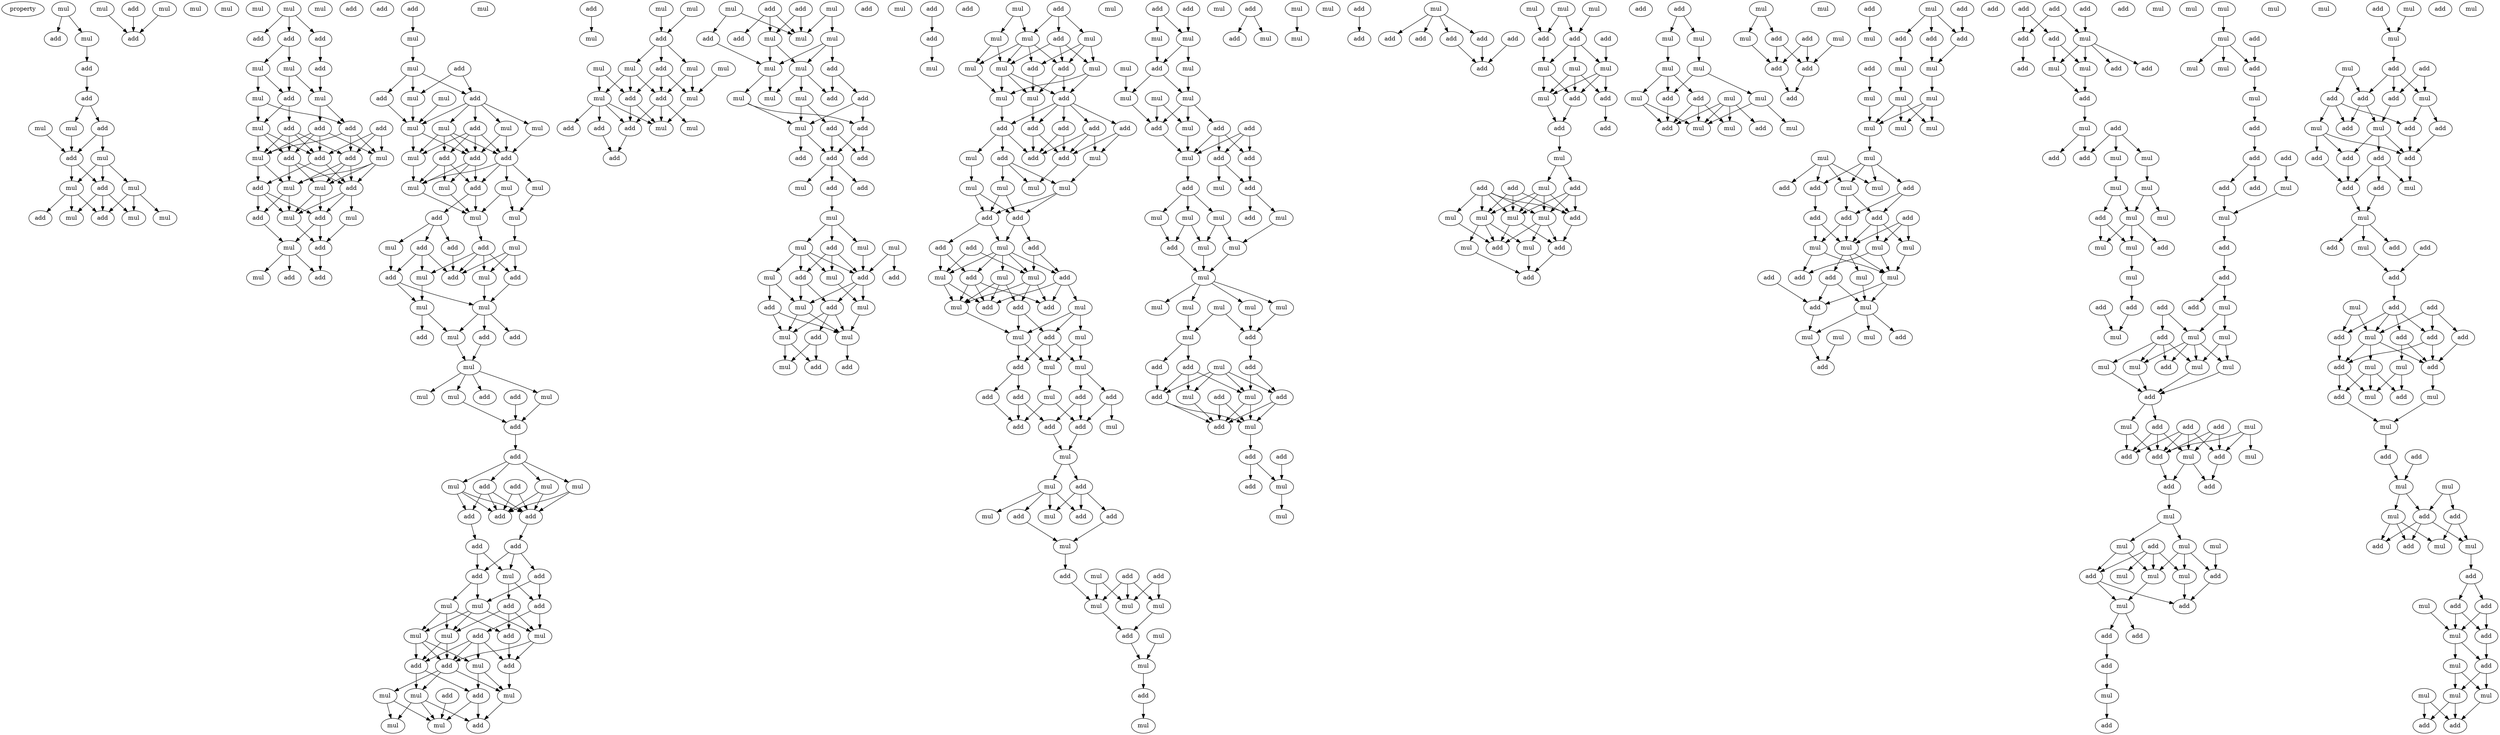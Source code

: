 digraph {
    node [fontcolor=black]
    property [mul=2,lf=1.8]
    0 [ label = mul ];
    1 [ label = mul ];
    2 [ label = add ];
    3 [ label = mul ];
    4 [ label = mul ];
    5 [ label = add ];
    6 [ label = add ];
    7 [ label = mul ];
    8 [ label = add ];
    9 [ label = add ];
    10 [ label = add ];
    11 [ label = mul ];
    12 [ label = mul ];
    13 [ label = mul ];
    14 [ label = mul ];
    15 [ label = add ];
    16 [ label = mul ];
    17 [ label = mul ];
    18 [ label = mul ];
    19 [ label = add ];
    20 [ label = mul ];
    21 [ label = mul ];
    22 [ label = add ];
    23 [ label = add ];
    24 [ label = mul ];
    25 [ label = mul ];
    26 [ label = mul ];
    27 [ label = add ];
    28 [ label = add ];
    29 [ label = add ];
    30 [ label = add ];
    31 [ label = mul ];
    32 [ label = add ];
    33 [ label = mul ];
    34 [ label = add ];
    35 [ label = mul ];
    36 [ label = mul ];
    37 [ label = add ];
    38 [ label = add ];
    39 [ label = add ];
    40 [ label = mul ];
    41 [ label = add ];
    42 [ label = mul ];
    43 [ label = add ];
    44 [ label = add ];
    45 [ label = mul ];
    46 [ label = add ];
    47 [ label = add ];
    48 [ label = mul ];
    49 [ label = add ];
    50 [ label = mul ];
    51 [ label = add ];
    52 [ label = add ];
    53 [ label = mul ];
    54 [ label = mul ];
    55 [ label = add ];
    56 [ label = mul ];
    57 [ label = add ];
    58 [ label = add ];
    59 [ label = add ];
    60 [ label = mul ];
    61 [ label = add ];
    62 [ label = mul ];
    63 [ label = add ];
    64 [ label = mul ];
    65 [ label = add ];
    66 [ label = add ];
    67 [ label = mul ];
    68 [ label = mul ];
    69 [ label = mul ];
    70 [ label = mul ];
    71 [ label = mul ];
    72 [ label = mul ];
    73 [ label = add ];
    74 [ label = add ];
    75 [ label = add ];
    76 [ label = mul ];
    77 [ label = add ];
    78 [ label = mul ];
    79 [ label = add ];
    80 [ label = mul ];
    81 [ label = mul ];
    82 [ label = mul ];
    83 [ label = add ];
    84 [ label = mul ];
    85 [ label = mul ];
    86 [ label = add ];
    87 [ label = add ];
    88 [ label = mul ];
    89 [ label = add ];
    90 [ label = mul ];
    91 [ label = mul ];
    92 [ label = add ];
    93 [ label = mul ];
    94 [ label = add ];
    95 [ label = add ];
    96 [ label = mul ];
    97 [ label = mul ];
    98 [ label = mul ];
    99 [ label = mul ];
    100 [ label = add ];
    101 [ label = add ];
    102 [ label = add ];
    103 [ label = mul ];
    104 [ label = add ];
    105 [ label = mul ];
    106 [ label = add ];
    107 [ label = mul ];
    108 [ label = mul ];
    109 [ label = add ];
    110 [ label = add ];
    111 [ label = mul ];
    112 [ label = add ];
    113 [ label = mul ];
    114 [ label = mul ];
    115 [ label = add ];
    116 [ label = add ];
    117 [ label = add ];
    118 [ label = add ];
    119 [ label = add ];
    120 [ label = add ];
    121 [ label = add ];
    122 [ label = mul ];
    123 [ label = add ];
    124 [ label = add ];
    125 [ label = mul ];
    126 [ label = mul ];
    127 [ label = add ];
    128 [ label = mul ];
    129 [ label = add ];
    130 [ label = mul ];
    131 [ label = mul ];
    132 [ label = add ];
    133 [ label = mul ];
    134 [ label = add ];
    135 [ label = add ];
    136 [ label = add ];
    137 [ label = add ];
    138 [ label = mul ];
    139 [ label = mul ];
    140 [ label = mul ];
    141 [ label = add ];
    142 [ label = add ];
    143 [ label = mul ];
    144 [ label = mul ];
    145 [ label = add ];
    146 [ label = mul ];
    147 [ label = mul ];
    148 [ label = mul ];
    149 [ label = add ];
    150 [ label = mul ];
    151 [ label = mul ];
    152 [ label = mul ];
    153 [ label = add ];
    154 [ label = mul ];
    155 [ label = add ];
    156 [ label = add ];
    157 [ label = mul ];
    158 [ label = mul ];
    159 [ label = add ];
    160 [ label = mul ];
    161 [ label = add ];
    162 [ label = mul ];
    163 [ label = add ];
    164 [ label = add ];
    165 [ label = add ];
    166 [ label = mul ];
    167 [ label = add ];
    168 [ label = mul ];
    169 [ label = add ];
    170 [ label = mul ];
    171 [ label = mul ];
    172 [ label = add ];
    173 [ label = mul ];
    174 [ label = add ];
    175 [ label = mul ];
    176 [ label = mul ];
    177 [ label = add ];
    178 [ label = mul ];
    179 [ label = mul ];
    180 [ label = mul ];
    181 [ label = add ];
    182 [ label = mul ];
    183 [ label = add ];
    184 [ label = add ];
    185 [ label = add ];
    186 [ label = add ];
    187 [ label = add ];
    188 [ label = add ];
    189 [ label = mul ];
    190 [ label = mul ];
    191 [ label = add ];
    192 [ label = add ];
    193 [ label = mul ];
    194 [ label = mul ];
    195 [ label = add ];
    196 [ label = mul ];
    197 [ label = mul ];
    198 [ label = add ];
    199 [ label = add ];
    200 [ label = mul ];
    201 [ label = add ];
    202 [ label = mul ];
    203 [ label = add ];
    204 [ label = add ];
    205 [ label = mul ];
    206 [ label = mul ];
    207 [ label = mul ];
    208 [ label = mul ];
    209 [ label = add ];
    210 [ label = add ];
    211 [ label = add ];
    212 [ label = mul ];
    213 [ label = add ];
    214 [ label = add ];
    215 [ label = add ];
    216 [ label = add ];
    217 [ label = mul ];
    218 [ label = mul ];
    219 [ label = mul ];
    220 [ label = mul ];
    221 [ label = add ];
    222 [ label = mul ];
    223 [ label = add ];
    224 [ label = mul ];
    225 [ label = add ];
    226 [ label = mul ];
    227 [ label = mul ];
    228 [ label = add ];
    229 [ label = mul ];
    230 [ label = mul ];
    231 [ label = add ];
    232 [ label = add ];
    233 [ label = add ];
    234 [ label = add ];
    235 [ label = add ];
    236 [ label = add ];
    237 [ label = mul ];
    238 [ label = add ];
    239 [ label = add ];
    240 [ label = mul ];
    241 [ label = mul ];
    242 [ label = mul ];
    243 [ label = mul ];
    244 [ label = mul ];
    245 [ label = add ];
    246 [ label = add ];
    247 [ label = mul ];
    248 [ label = add ];
    249 [ label = add ];
    250 [ label = add ];
    251 [ label = mul ];
    252 [ label = add ];
    253 [ label = add ];
    254 [ label = mul ];
    255 [ label = mul ];
    256 [ label = mul ];
    257 [ label = add ];
    258 [ label = add ];
    259 [ label = add ];
    260 [ label = mul ];
    261 [ label = mul ];
    262 [ label = add ];
    263 [ label = mul ];
    264 [ label = mul ];
    265 [ label = add ];
    266 [ label = mul ];
    267 [ label = add ];
    268 [ label = mul ];
    269 [ label = add ];
    270 [ label = add ];
    271 [ label = add ];
    272 [ label = mul ];
    273 [ label = add ];
    274 [ label = add ];
    275 [ label = add ];
    276 [ label = mul ];
    277 [ label = mul ];
    278 [ label = add ];
    279 [ label = add ];
    280 [ label = mul ];
    281 [ label = add ];
    282 [ label = mul ];
    283 [ label = add ];
    284 [ label = mul ];
    285 [ label = add ];
    286 [ label = add ];
    287 [ label = mul ];
    288 [ label = add ];
    289 [ label = mul ];
    290 [ label = mul ];
    291 [ label = mul ];
    292 [ label = mul ];
    293 [ label = mul ];
    294 [ label = add ];
    295 [ label = mul ];
    296 [ label = add ];
    297 [ label = add ];
    298 [ label = add ];
    299 [ label = mul ];
    300 [ label = mul ];
    301 [ label = mul ];
    302 [ label = add ];
    303 [ label = mul ];
    304 [ label = mul ];
    305 [ label = mul ];
    306 [ label = mul ];
    307 [ label = mul ];
    308 [ label = add ];
    309 [ label = add ];
    310 [ label = add ];
    311 [ label = mul ];
    312 [ label = add ];
    313 [ label = mul ];
    314 [ label = add ];
    315 [ label = add ];
    316 [ label = add ];
    317 [ label = mul ];
    318 [ label = mul ];
    319 [ label = mul ];
    320 [ label = mul ];
    321 [ label = mul ];
    322 [ label = add ];
    323 [ label = mul ];
    324 [ label = add ];
    325 [ label = mul ];
    326 [ label = mul ];
    327 [ label = mul ];
    328 [ label = mul ];
    329 [ label = mul ];
    330 [ label = mul ];
    331 [ label = mul ];
    332 [ label = add ];
    333 [ label = mul ];
    334 [ label = add ];
    335 [ label = mul ];
    336 [ label = add ];
    337 [ label = add ];
    338 [ label = add ];
    339 [ label = mul ];
    340 [ label = add ];
    341 [ label = mul ];
    342 [ label = add ];
    343 [ label = add ];
    344 [ label = mul ];
    345 [ label = add ];
    346 [ label = add ];
    347 [ label = add ];
    348 [ label = mul ];
    349 [ label = mul ];
    350 [ label = mul ];
    351 [ label = add ];
    352 [ label = mul ];
    353 [ label = mul ];
    354 [ label = add ];
    355 [ label = mul ];
    356 [ label = mul ];
    357 [ label = add ];
    358 [ label = add ];
    359 [ label = mul ];
    360 [ label = add ];
    361 [ label = add ];
    362 [ label = add ];
    363 [ label = add ];
    364 [ label = add ];
    365 [ label = add ];
    366 [ label = mul ];
    367 [ label = mul ];
    368 [ label = mul ];
    369 [ label = add ];
    370 [ label = add ];
    371 [ label = add ];
    372 [ label = mul ];
    373 [ label = mul ];
    374 [ label = mul ];
    375 [ label = add ];
    376 [ label = add ];
    377 [ label = mul ];
    378 [ label = add ];
    379 [ label = add ];
    380 [ label = add ];
    381 [ label = mul ];
    382 [ label = add ];
    383 [ label = mul ];
    384 [ label = add ];
    385 [ label = add ];
    386 [ label = mul ];
    387 [ label = mul ];
    388 [ label = add ];
    389 [ label = mul ];
    390 [ label = mul ];
    391 [ label = mul ];
    392 [ label = add ];
    393 [ label = add ];
    394 [ label = mul ];
    395 [ label = add ];
    396 [ label = add ];
    397 [ label = mul ];
    398 [ label = mul ];
    399 [ label = mul ];
    400 [ label = mul ];
    401 [ label = add ];
    402 [ label = mul ];
    403 [ label = add ];
    404 [ label = mul ];
    405 [ label = mul ];
    406 [ label = mul ];
    407 [ label = mul ];
    408 [ label = add ];
    409 [ label = mul ];
    410 [ label = add ];
    411 [ label = mul ];
    412 [ label = mul ];
    413 [ label = add ];
    414 [ label = mul ];
    415 [ label = mul ];
    416 [ label = add ];
    417 [ label = add ];
    418 [ label = add ];
    419 [ label = add ];
    420 [ label = add ];
    421 [ label = mul ];
    422 [ label = add ];
    423 [ label = add ];
    424 [ label = mul ];
    425 [ label = add ];
    426 [ label = add ];
    427 [ label = add ];
    428 [ label = mul ];
    429 [ label = mul ];
    430 [ label = add ];
    431 [ label = mul ];
    432 [ label = mul ];
    433 [ label = mul ];
    434 [ label = mul ];
    435 [ label = mul ];
    436 [ label = mul ];
    437 [ label = mul ];
    438 [ label = mul ];
    439 [ label = mul ];
    440 [ label = add ];
    441 [ label = add ];
    442 [ label = mul ];
    443 [ label = add ];
    444 [ label = add ];
    445 [ label = add ];
    446 [ label = add ];
    447 [ label = add ];
    448 [ label = mul ];
    449 [ label = mul ];
    450 [ label = mul ];
    451 [ label = mul ];
    452 [ label = add ];
    453 [ label = add ];
    454 [ label = add ];
    455 [ label = mul ];
    456 [ label = mul ];
    457 [ label = add ];
    458 [ label = mul ];
    459 [ label = mul ];
    460 [ label = mul ];
    461 [ label = add ];
    462 [ label = mul ];
    463 [ label = add ];
    464 [ label = add ];
    465 [ label = add ];
    466 [ label = add ];
    467 [ label = add ];
    468 [ label = add ];
    469 [ label = mul ];
    470 [ label = add ];
    471 [ label = add ];
    472 [ label = add ];
    473 [ label = mul ];
    474 [ label = mul ];
    475 [ label = add ];
    476 [ label = add ];
    477 [ label = mul ];
    478 [ label = add ];
    479 [ label = mul ];
    480 [ label = add ];
    481 [ label = mul ];
    482 [ label = mul ];
    483 [ label = mul ];
    484 [ label = add ];
    485 [ label = mul ];
    486 [ label = mul ];
    487 [ label = mul ];
    488 [ label = add ];
    489 [ label = add ];
    490 [ label = mul ];
    491 [ label = mul ];
    492 [ label = mul ];
    493 [ label = add ];
    494 [ label = add ];
    495 [ label = mul ];
    496 [ label = mul ];
    497 [ label = mul ];
    498 [ label = add ];
    499 [ label = mul ];
    500 [ label = mul ];
    501 [ label = mul ];
    502 [ label = add ];
    503 [ label = mul ];
    504 [ label = mul ];
    505 [ label = add ];
    506 [ label = add ];
    507 [ label = add ];
    508 [ label = add ];
    509 [ label = add ];
    510 [ label = mul ];
    511 [ label = mul ];
    512 [ label = add ];
    513 [ label = add ];
    514 [ label = add ];
    515 [ label = mul ];
    516 [ label = add ];
    517 [ label = mul ];
    518 [ label = mul ];
    519 [ label = add ];
    520 [ label = mul ];
    521 [ label = mul ];
    522 [ label = add ];
    523 [ label = mul ];
    524 [ label = mul ];
    525 [ label = add ];
    526 [ label = add ];
    527 [ label = mul ];
    528 [ label = add ];
    529 [ label = mul ];
    530 [ label = add ];
    531 [ label = add ];
    532 [ label = mul ];
    533 [ label = add ];
    534 [ label = add ];
    535 [ label = mul ];
    536 [ label = add ];
    537 [ label = add ];
    538 [ label = mul ];
    539 [ label = mul ];
    540 [ label = add ];
    541 [ label = mul ];
    542 [ label = mul ];
    543 [ label = mul ];
    544 [ label = mul ];
    545 [ label = add ];
    546 [ label = mul ];
    547 [ label = add ];
    548 [ label = add ];
    549 [ label = mul ];
    550 [ label = add ];
    551 [ label = add ];
    552 [ label = add ];
    553 [ label = mul ];
    554 [ label = mul ];
    555 [ label = add ];
    556 [ label = add ];
    557 [ label = mul ];
    558 [ label = add ];
    559 [ label = mul ];
    560 [ label = add ];
    561 [ label = mul ];
    562 [ label = add ];
    563 [ label = add ];
    564 [ label = add ];
    565 [ label = add ];
    566 [ label = mul ];
    567 [ label = add ];
    568 [ label = mul ];
    569 [ label = add ];
    570 [ label = add ];
    571 [ label = mul ];
    572 [ label = add ];
    573 [ label = add ];
    574 [ label = add ];
    575 [ label = add ];
    576 [ label = mul ];
    577 [ label = add ];
    578 [ label = add ];
    579 [ label = mul ];
    580 [ label = mul ];
    581 [ label = add ];
    582 [ label = add ];
    583 [ label = mul ];
    584 [ label = add ];
    585 [ label = add ];
    586 [ label = add ];
    587 [ label = add ];
    588 [ label = mul ];
    589 [ label = add ];
    590 [ label = add ];
    591 [ label = add ];
    592 [ label = mul ];
    593 [ label = add ];
    594 [ label = mul ];
    595 [ label = add ];
    596 [ label = mul ];
    597 [ label = add ];
    598 [ label = add ];
    599 [ label = mul ];
    600 [ label = add ];
    601 [ label = mul ];
    602 [ label = mul ];
    603 [ label = add ];
    604 [ label = add ];
    605 [ label = mul ];
    606 [ label = mul ];
    607 [ label = add ];
    608 [ label = mul ];
    609 [ label = add ];
    610 [ label = mul ];
    611 [ label = add ];
    612 [ label = mul ];
    613 [ label = add ];
    614 [ label = add ];
    615 [ label = add ];
    616 [ label = add ];
    617 [ label = mul ];
    618 [ label = add ];
    619 [ label = mul ];
    620 [ label = mul ];
    621 [ label = add ];
    622 [ label = mul ];
    623 [ label = mul ];
    624 [ label = mul ];
    625 [ label = add ];
    626 [ label = add ];
    0 -> 5 [ name = 0 ];
    0 -> 7 [ name = 1 ];
    1 -> 6 [ name = 2 ];
    2 -> 6 [ name = 3 ];
    3 -> 6 [ name = 4 ];
    7 -> 8 [ name = 5 ];
    8 -> 9 [ name = 6 ];
    9 -> 10 [ name = 7 ];
    9 -> 11 [ name = 8 ];
    10 -> 15 [ name = 9 ];
    10 -> 16 [ name = 10 ];
    11 -> 15 [ name = 11 ];
    13 -> 15 [ name = 12 ];
    15 -> 17 [ name = 13 ];
    15 -> 19 [ name = 14 ];
    16 -> 17 [ name = 15 ];
    16 -> 18 [ name = 16 ];
    16 -> 19 [ name = 17 ];
    17 -> 21 [ name = 18 ];
    17 -> 22 [ name = 19 ];
    17 -> 23 [ name = 20 ];
    18 -> 20 [ name = 21 ];
    18 -> 22 [ name = 22 ];
    18 -> 24 [ name = 23 ];
    19 -> 21 [ name = 24 ];
    19 -> 22 [ name = 25 ];
    19 -> 24 [ name = 26 ];
    25 -> 27 [ name = 27 ];
    25 -> 28 [ name = 28 ];
    25 -> 30 [ name = 29 ];
    28 -> 32 [ name = 30 ];
    30 -> 31 [ name = 31 ];
    30 -> 33 [ name = 32 ];
    31 -> 34 [ name = 33 ];
    31 -> 36 [ name = 34 ];
    32 -> 36 [ name = 35 ];
    33 -> 34 [ name = 36 ];
    33 -> 35 [ name = 37 ];
    34 -> 39 [ name = 38 ];
    34 -> 40 [ name = 39 ];
    35 -> 38 [ name = 40 ];
    35 -> 40 [ name = 41 ];
    36 -> 37 [ name = 42 ];
    36 -> 38 [ name = 43 ];
    37 -> 42 [ name = 44 ];
    37 -> 43 [ name = 45 ];
    37 -> 45 [ name = 46 ];
    37 -> 46 [ name = 47 ];
    38 -> 42 [ name = 48 ];
    38 -> 44 [ name = 49 ];
    38 -> 45 [ name = 50 ];
    39 -> 42 [ name = 51 ];
    39 -> 43 [ name = 52 ];
    39 -> 44 [ name = 53 ];
    39 -> 46 [ name = 54 ];
    40 -> 42 [ name = 55 ];
    40 -> 43 [ name = 56 ];
    40 -> 46 [ name = 57 ];
    41 -> 43 [ name = 58 ];
    41 -> 44 [ name = 59 ];
    41 -> 45 [ name = 60 ];
    42 -> 48 [ name = 61 ];
    42 -> 49 [ name = 62 ];
    43 -> 47 [ name = 63 ];
    43 -> 49 [ name = 64 ];
    44 -> 47 [ name = 65 ];
    44 -> 48 [ name = 66 ];
    44 -> 50 [ name = 67 ];
    45 -> 47 [ name = 68 ];
    45 -> 48 [ name = 69 ];
    45 -> 50 [ name = 70 ];
    46 -> 47 [ name = 71 ];
    46 -> 48 [ name = 72 ];
    46 -> 50 [ name = 73 ];
    47 -> 52 [ name = 74 ];
    47 -> 53 [ name = 75 ];
    47 -> 54 [ name = 76 ];
    48 -> 51 [ name = 77 ];
    48 -> 54 [ name = 78 ];
    49 -> 51 [ name = 79 ];
    49 -> 52 [ name = 80 ];
    49 -> 54 [ name = 81 ];
    50 -> 52 [ name = 82 ];
    50 -> 54 [ name = 83 ];
    51 -> 56 [ name = 84 ];
    52 -> 55 [ name = 85 ];
    52 -> 56 [ name = 86 ];
    53 -> 55 [ name = 87 ];
    54 -> 55 [ name = 88 ];
    55 -> 58 [ name = 89 ];
    56 -> 57 [ name = 90 ];
    56 -> 58 [ name = 91 ];
    56 -> 60 [ name = 92 ];
    61 -> 62 [ name = 93 ];
    62 -> 64 [ name = 94 ];
    63 -> 66 [ name = 95 ];
    63 -> 68 [ name = 96 ];
    64 -> 65 [ name = 97 ];
    64 -> 66 [ name = 98 ];
    64 -> 68 [ name = 99 ];
    65 -> 72 [ name = 100 ];
    66 -> 69 [ name = 101 ];
    66 -> 70 [ name = 102 ];
    66 -> 71 [ name = 103 ];
    66 -> 72 [ name = 104 ];
    66 -> 73 [ name = 105 ];
    67 -> 72 [ name = 106 ];
    68 -> 72 [ name = 107 ];
    69 -> 75 [ name = 108 ];
    70 -> 74 [ name = 109 ];
    70 -> 75 [ name = 110 ];
    70 -> 76 [ name = 111 ];
    70 -> 77 [ name = 112 ];
    71 -> 74 [ name = 113 ];
    71 -> 75 [ name = 114 ];
    72 -> 74 [ name = 115 ];
    72 -> 76 [ name = 116 ];
    73 -> 74 [ name = 117 ];
    73 -> 75 [ name = 118 ];
    73 -> 76 [ name = 119 ];
    73 -> 77 [ name = 120 ];
    74 -> 78 [ name = 121 ];
    74 -> 79 [ name = 122 ];
    74 -> 80 [ name = 123 ];
    75 -> 79 [ name = 124 ];
    75 -> 80 [ name = 125 ];
    75 -> 81 [ name = 126 ];
    75 -> 82 [ name = 127 ];
    76 -> 80 [ name = 128 ];
    77 -> 78 [ name = 129 ];
    77 -> 79 [ name = 130 ];
    77 -> 80 [ name = 131 ];
    78 -> 84 [ name = 132 ];
    79 -> 83 [ name = 133 ];
    79 -> 84 [ name = 134 ];
    80 -> 84 [ name = 135 ];
    81 -> 85 [ name = 136 ];
    82 -> 84 [ name = 137 ];
    82 -> 85 [ name = 138 ];
    83 -> 86 [ name = 139 ];
    83 -> 88 [ name = 140 ];
    83 -> 89 [ name = 141 ];
    84 -> 87 [ name = 142 ];
    85 -> 90 [ name = 143 ];
    86 -> 92 [ name = 144 ];
    86 -> 93 [ name = 145 ];
    86 -> 94 [ name = 146 ];
    87 -> 91 [ name = 147 ];
    87 -> 92 [ name = 148 ];
    87 -> 93 [ name = 149 ];
    87 -> 95 [ name = 150 ];
    88 -> 94 [ name = 151 ];
    89 -> 92 [ name = 152 ];
    90 -> 91 [ name = 153 ];
    90 -> 92 [ name = 154 ];
    90 -> 95 [ name = 155 ];
    91 -> 96 [ name = 156 ];
    93 -> 97 [ name = 157 ];
    94 -> 96 [ name = 158 ];
    94 -> 97 [ name = 159 ];
    95 -> 96 [ name = 160 ];
    96 -> 99 [ name = 161 ];
    96 -> 100 [ name = 162 ];
    96 -> 102 [ name = 163 ];
    97 -> 99 [ name = 164 ];
    97 -> 101 [ name = 165 ];
    99 -> 103 [ name = 166 ];
    100 -> 103 [ name = 167 ];
    103 -> 104 [ name = 168 ];
    103 -> 105 [ name = 169 ];
    103 -> 107 [ name = 170 ];
    103 -> 108 [ name = 171 ];
    105 -> 109 [ name = 172 ];
    106 -> 109 [ name = 173 ];
    107 -> 109 [ name = 174 ];
    109 -> 110 [ name = 175 ];
    110 -> 111 [ name = 176 ];
    110 -> 112 [ name = 177 ];
    110 -> 113 [ name = 178 ];
    110 -> 114 [ name = 179 ];
    111 -> 116 [ name = 180 ];
    111 -> 117 [ name = 181 ];
    112 -> 116 [ name = 182 ];
    112 -> 117 [ name = 183 ];
    112 -> 118 [ name = 184 ];
    113 -> 116 [ name = 185 ];
    113 -> 117 [ name = 186 ];
    113 -> 118 [ name = 187 ];
    114 -> 116 [ name = 188 ];
    114 -> 117 [ name = 189 ];
    115 -> 116 [ name = 190 ];
    115 -> 117 [ name = 191 ];
    116 -> 120 [ name = 192 ];
    118 -> 119 [ name = 193 ];
    119 -> 121 [ name = 194 ];
    119 -> 122 [ name = 195 ];
    120 -> 121 [ name = 196 ];
    120 -> 122 [ name = 197 ];
    120 -> 123 [ name = 198 ];
    121 -> 125 [ name = 199 ];
    121 -> 126 [ name = 200 ];
    122 -> 124 [ name = 201 ];
    122 -> 127 [ name = 202 ];
    123 -> 124 [ name = 203 ];
    123 -> 125 [ name = 204 ];
    124 -> 128 [ name = 205 ];
    124 -> 132 [ name = 206 ];
    125 -> 128 [ name = 207 ];
    125 -> 130 [ name = 208 ];
    125 -> 131 [ name = 209 ];
    126 -> 129 [ name = 210 ];
    126 -> 130 [ name = 211 ];
    126 -> 131 [ name = 212 ];
    127 -> 128 [ name = 213 ];
    127 -> 129 [ name = 214 ];
    127 -> 130 [ name = 215 ];
    128 -> 134 [ name = 216 ];
    128 -> 136 [ name = 217 ];
    129 -> 136 [ name = 218 ];
    130 -> 134 [ name = 219 ];
    130 -> 135 [ name = 220 ];
    131 -> 133 [ name = 221 ];
    131 -> 134 [ name = 222 ];
    131 -> 135 [ name = 223 ];
    132 -> 133 [ name = 224 ];
    132 -> 134 [ name = 225 ];
    132 -> 135 [ name = 226 ];
    132 -> 136 [ name = 227 ];
    133 -> 140 [ name = 228 ];
    133 -> 141 [ name = 229 ];
    134 -> 138 [ name = 230 ];
    134 -> 139 [ name = 231 ];
    134 -> 140 [ name = 232 ];
    135 -> 138 [ name = 233 ];
    135 -> 141 [ name = 234 ];
    136 -> 140 [ name = 235 ];
    137 -> 144 [ name = 236 ];
    138 -> 142 [ name = 237 ];
    138 -> 143 [ name = 238 ];
    138 -> 144 [ name = 239 ];
    139 -> 143 [ name = 240 ];
    139 -> 144 [ name = 241 ];
    140 -> 142 [ name = 242 ];
    141 -> 142 [ name = 243 ];
    141 -> 144 [ name = 244 ];
    145 -> 147 [ name = 245 ];
    146 -> 149 [ name = 246 ];
    148 -> 149 [ name = 247 ];
    149 -> 151 [ name = 248 ];
    149 -> 152 [ name = 249 ];
    149 -> 153 [ name = 250 ];
    150 -> 155 [ name = 251 ];
    150 -> 157 [ name = 252 ];
    151 -> 155 [ name = 253 ];
    151 -> 156 [ name = 254 ];
    151 -> 157 [ name = 255 ];
    152 -> 156 [ name = 256 ];
    152 -> 158 [ name = 257 ];
    153 -> 155 [ name = 258 ];
    153 -> 156 [ name = 259 ];
    153 -> 158 [ name = 260 ];
    154 -> 158 [ name = 261 ];
    155 -> 161 [ name = 262 ];
    155 -> 162 [ name = 263 ];
    156 -> 160 [ name = 264 ];
    156 -> 161 [ name = 265 ];
    156 -> 162 [ name = 266 ];
    157 -> 159 [ name = 267 ];
    157 -> 161 [ name = 268 ];
    157 -> 162 [ name = 269 ];
    157 -> 163 [ name = 270 ];
    158 -> 162 [ name = 271 ];
    159 -> 164 [ name = 272 ];
    161 -> 164 [ name = 273 ];
    165 -> 169 [ name = 274 ];
    165 -> 171 [ name = 275 ];
    165 -> 173 [ name = 276 ];
    166 -> 170 [ name = 277 ];
    166 -> 173 [ name = 278 ];
    167 -> 171 [ name = 279 ];
    167 -> 173 [ name = 280 ];
    168 -> 172 [ name = 281 ];
    168 -> 173 [ name = 282 ];
    170 -> 174 [ name = 283 ];
    170 -> 175 [ name = 284 ];
    170 -> 176 [ name = 285 ];
    171 -> 175 [ name = 286 ];
    171 -> 176 [ name = 287 ];
    172 -> 175 [ name = 288 ];
    174 -> 177 [ name = 289 ];
    174 -> 181 [ name = 290 ];
    175 -> 179 [ name = 291 ];
    175 -> 180 [ name = 292 ];
    176 -> 177 [ name = 293 ];
    176 -> 178 [ name = 294 ];
    176 -> 180 [ name = 295 ];
    178 -> 182 [ name = 296 ];
    178 -> 184 [ name = 297 ];
    179 -> 182 [ name = 298 ];
    179 -> 183 [ name = 299 ];
    181 -> 182 [ name = 300 ];
    181 -> 183 [ name = 301 ];
    182 -> 186 [ name = 302 ];
    182 -> 187 [ name = 303 ];
    183 -> 185 [ name = 304 ];
    183 -> 186 [ name = 305 ];
    184 -> 185 [ name = 306 ];
    184 -> 186 [ name = 307 ];
    186 -> 190 [ name = 308 ];
    186 -> 191 [ name = 309 ];
    186 -> 192 [ name = 310 ];
    191 -> 193 [ name = 311 ];
    193 -> 194 [ name = 312 ];
    193 -> 195 [ name = 313 ];
    193 -> 196 [ name = 314 ];
    194 -> 201 [ name = 315 ];
    195 -> 198 [ name = 316 ];
    195 -> 201 [ name = 317 ];
    195 -> 202 [ name = 318 ];
    196 -> 198 [ name = 319 ];
    196 -> 200 [ name = 320 ];
    196 -> 201 [ name = 321 ];
    196 -> 202 [ name = 322 ];
    197 -> 199 [ name = 323 ];
    197 -> 201 [ name = 324 ];
    198 -> 204 [ name = 325 ];
    198 -> 206 [ name = 326 ];
    200 -> 203 [ name = 327 ];
    200 -> 206 [ name = 328 ];
    201 -> 204 [ name = 329 ];
    201 -> 205 [ name = 330 ];
    201 -> 206 [ name = 331 ];
    202 -> 205 [ name = 332 ];
    203 -> 207 [ name = 333 ];
    203 -> 208 [ name = 334 ];
    204 -> 207 [ name = 335 ];
    204 -> 208 [ name = 336 ];
    204 -> 209 [ name = 337 ];
    205 -> 208 [ name = 338 ];
    206 -> 207 [ name = 339 ];
    206 -> 208 [ name = 340 ];
    207 -> 212 [ name = 341 ];
    207 -> 214 [ name = 342 ];
    208 -> 211 [ name = 343 ];
    209 -> 212 [ name = 344 ];
    209 -> 214 [ name = 345 ];
    210 -> 215 [ name = 346 ];
    215 -> 217 [ name = 347 ];
    216 -> 220 [ name = 348 ];
    216 -> 221 [ name = 349 ];
    216 -> 222 [ name = 350 ];
    218 -> 219 [ name = 351 ];
    218 -> 222 [ name = 352 ];
    219 -> 224 [ name = 353 ];
    219 -> 227 [ name = 354 ];
    220 -> 223 [ name = 355 ];
    220 -> 225 [ name = 356 ];
    220 -> 226 [ name = 357 ];
    221 -> 224 [ name = 358 ];
    221 -> 225 [ name = 359 ];
    221 -> 226 [ name = 360 ];
    222 -> 223 [ name = 361 ];
    222 -> 224 [ name = 362 ];
    222 -> 225 [ name = 363 ];
    222 -> 227 [ name = 364 ];
    223 -> 229 [ name = 365 ];
    224 -> 228 [ name = 366 ];
    224 -> 229 [ name = 367 ];
    224 -> 230 [ name = 368 ];
    225 -> 228 [ name = 369 ];
    225 -> 229 [ name = 370 ];
    226 -> 228 [ name = 371 ];
    226 -> 230 [ name = 372 ];
    227 -> 230 [ name = 373 ];
    228 -> 231 [ name = 374 ];
    228 -> 232 [ name = 375 ];
    228 -> 233 [ name = 376 ];
    228 -> 234 [ name = 377 ];
    228 -> 235 [ name = 378 ];
    229 -> 232 [ name = 379 ];
    230 -> 233 [ name = 380 ];
    231 -> 238 [ name = 381 ];
    231 -> 239 [ name = 382 ];
    231 -> 240 [ name = 383 ];
    232 -> 238 [ name = 384 ];
    232 -> 239 [ name = 385 ];
    233 -> 236 [ name = 386 ];
    233 -> 237 [ name = 387 ];
    233 -> 239 [ name = 388 ];
    234 -> 238 [ name = 389 ];
    234 -> 239 [ name = 390 ];
    235 -> 238 [ name = 391 ];
    235 -> 240 [ name = 392 ];
    236 -> 242 [ name = 393 ];
    236 -> 243 [ name = 394 ];
    236 -> 244 [ name = 395 ];
    237 -> 241 [ name = 396 ];
    238 -> 243 [ name = 397 ];
    240 -> 244 [ name = 398 ];
    241 -> 245 [ name = 399 ];
    241 -> 246 [ name = 400 ];
    242 -> 245 [ name = 401 ];
    242 -> 246 [ name = 402 ];
    244 -> 245 [ name = 403 ];
    244 -> 246 [ name = 404 ];
    245 -> 247 [ name = 405 ];
    245 -> 250 [ name = 406 ];
    246 -> 247 [ name = 407 ];
    246 -> 248 [ name = 408 ];
    247 -> 251 [ name = 409 ];
    247 -> 252 [ name = 410 ];
    247 -> 253 [ name = 411 ];
    247 -> 254 [ name = 412 ];
    247 -> 255 [ name = 413 ];
    248 -> 251 [ name = 414 ];
    248 -> 252 [ name = 415 ];
    249 -> 251 [ name = 416 ];
    249 -> 255 [ name = 417 ];
    250 -> 253 [ name = 418 ];
    250 -> 255 [ name = 419 ];
    251 -> 259 [ name = 420 ];
    251 -> 260 [ name = 421 ];
    252 -> 257 [ name = 422 ];
    252 -> 259 [ name = 423 ];
    252 -> 260 [ name = 424 ];
    253 -> 256 [ name = 425 ];
    253 -> 257 [ name = 426 ];
    253 -> 259 [ name = 427 ];
    254 -> 258 [ name = 428 ];
    254 -> 259 [ name = 429 ];
    254 -> 260 [ name = 430 ];
    255 -> 257 [ name = 431 ];
    255 -> 258 [ name = 432 ];
    255 -> 260 [ name = 433 ];
    256 -> 261 [ name = 434 ];
    256 -> 262 [ name = 435 ];
    256 -> 263 [ name = 436 ];
    258 -> 261 [ name = 437 ];
    258 -> 262 [ name = 438 ];
    260 -> 261 [ name = 439 ];
    261 -> 265 [ name = 440 ];
    261 -> 266 [ name = 441 ];
    262 -> 264 [ name = 442 ];
    262 -> 265 [ name = 443 ];
    262 -> 266 [ name = 444 ];
    263 -> 264 [ name = 445 ];
    263 -> 266 [ name = 446 ];
    264 -> 267 [ name = 447 ];
    264 -> 271 [ name = 448 ];
    265 -> 269 [ name = 449 ];
    265 -> 270 [ name = 450 ];
    266 -> 268 [ name = 451 ];
    267 -> 272 [ name = 452 ];
    267 -> 273 [ name = 453 ];
    268 -> 273 [ name = 454 ];
    268 -> 274 [ name = 455 ];
    269 -> 274 [ name = 456 ];
    269 -> 275 [ name = 457 ];
    270 -> 274 [ name = 458 ];
    271 -> 273 [ name = 459 ];
    271 -> 275 [ name = 460 ];
    273 -> 276 [ name = 461 ];
    275 -> 276 [ name = 462 ];
    276 -> 277 [ name = 463 ];
    276 -> 278 [ name = 464 ];
    277 -> 279 [ name = 465 ];
    277 -> 280 [ name = 466 ];
    277 -> 282 [ name = 467 ];
    277 -> 283 [ name = 468 ];
    278 -> 279 [ name = 469 ];
    278 -> 281 [ name = 470 ];
    278 -> 282 [ name = 471 ];
    281 -> 284 [ name = 472 ];
    283 -> 284 [ name = 473 ];
    284 -> 288 [ name = 474 ];
    285 -> 290 [ name = 475 ];
    285 -> 291 [ name = 476 ];
    286 -> 290 [ name = 477 ];
    286 -> 291 [ name = 478 ];
    286 -> 292 [ name = 479 ];
    287 -> 291 [ name = 480 ];
    287 -> 292 [ name = 481 ];
    288 -> 292 [ name = 482 ];
    290 -> 294 [ name = 483 ];
    292 -> 294 [ name = 484 ];
    293 -> 295 [ name = 485 ];
    294 -> 295 [ name = 486 ];
    295 -> 296 [ name = 487 ];
    296 -> 299 [ name = 488 ];
    297 -> 300 [ name = 489 ];
    297 -> 301 [ name = 490 ];
    298 -> 300 [ name = 491 ];
    300 -> 302 [ name = 492 ];
    300 -> 303 [ name = 493 ];
    301 -> 302 [ name = 494 ];
    302 -> 305 [ name = 495 ];
    302 -> 306 [ name = 496 ];
    303 -> 306 [ name = 497 ];
    304 -> 305 [ name = 498 ];
    305 -> 309 [ name = 499 ];
    306 -> 308 [ name = 500 ];
    306 -> 309 [ name = 501 ];
    306 -> 311 [ name = 502 ];
    307 -> 309 [ name = 503 ];
    307 -> 311 [ name = 504 ];
    308 -> 312 [ name = 505 ];
    308 -> 313 [ name = 506 ];
    308 -> 314 [ name = 507 ];
    309 -> 313 [ name = 508 ];
    310 -> 312 [ name = 509 ];
    310 -> 313 [ name = 510 ];
    310 -> 314 [ name = 511 ];
    311 -> 313 [ name = 512 ];
    312 -> 315 [ name = 513 ];
    312 -> 317 [ name = 514 ];
    313 -> 316 [ name = 515 ];
    314 -> 315 [ name = 516 ];
    315 -> 318 [ name = 517 ];
    315 -> 322 [ name = 518 ];
    316 -> 319 [ name = 519 ];
    316 -> 320 [ name = 520 ];
    316 -> 321 [ name = 521 ];
    318 -> 325 [ name = 522 ];
    319 -> 324 [ name = 523 ];
    320 -> 323 [ name = 524 ];
    320 -> 325 [ name = 525 ];
    321 -> 323 [ name = 526 ];
    321 -> 324 [ name = 527 ];
    323 -> 326 [ name = 528 ];
    324 -> 326 [ name = 529 ];
    325 -> 326 [ name = 530 ];
    326 -> 328 [ name = 531 ];
    326 -> 329 [ name = 532 ];
    326 -> 330 [ name = 533 ];
    326 -> 331 [ name = 534 ];
    327 -> 332 [ name = 535 ];
    327 -> 333 [ name = 536 ];
    328 -> 332 [ name = 537 ];
    329 -> 332 [ name = 538 ];
    330 -> 333 [ name = 539 ];
    332 -> 337 [ name = 540 ];
    333 -> 334 [ name = 541 ];
    333 -> 336 [ name = 542 ];
    334 -> 338 [ name = 543 ];
    335 -> 338 [ name = 544 ];
    335 -> 339 [ name = 545 ];
    335 -> 341 [ name = 546 ];
    335 -> 342 [ name = 547 ];
    336 -> 338 [ name = 548 ];
    336 -> 339 [ name = 549 ];
    336 -> 341 [ name = 550 ];
    337 -> 339 [ name = 551 ];
    337 -> 342 [ name = 552 ];
    338 -> 343 [ name = 553 ];
    338 -> 344 [ name = 554 ];
    339 -> 343 [ name = 555 ];
    339 -> 344 [ name = 556 ];
    340 -> 343 [ name = 557 ];
    340 -> 344 [ name = 558 ];
    341 -> 343 [ name = 559 ];
    342 -> 343 [ name = 560 ];
    342 -> 344 [ name = 561 ];
    344 -> 346 [ name = 562 ];
    345 -> 348 [ name = 563 ];
    346 -> 347 [ name = 564 ];
    346 -> 348 [ name = 565 ];
    348 -> 350 [ name = 566 ];
    351 -> 354 [ name = 567 ];
    351 -> 355 [ name = 568 ];
    352 -> 356 [ name = 569 ];
    357 -> 358 [ name = 570 ];
    359 -> 360 [ name = 571 ];
    359 -> 361 [ name = 572 ];
    359 -> 363 [ name = 573 ];
    359 -> 364 [ name = 574 ];
    362 -> 365 [ name = 575 ];
    363 -> 365 [ name = 576 ];
    364 -> 365 [ name = 577 ];
    366 -> 371 [ name = 578 ];
    367 -> 370 [ name = 579 ];
    367 -> 371 [ name = 580 ];
    368 -> 370 [ name = 581 ];
    369 -> 373 [ name = 582 ];
    370 -> 372 [ name = 583 ];
    371 -> 372 [ name = 584 ];
    371 -> 373 [ name = 585 ];
    371 -> 374 [ name = 586 ];
    372 -> 375 [ name = 587 ];
    372 -> 377 [ name = 588 ];
    373 -> 375 [ name = 589 ];
    373 -> 376 [ name = 590 ];
    373 -> 377 [ name = 591 ];
    374 -> 375 [ name = 592 ];
    374 -> 376 [ name = 593 ];
    374 -> 377 [ name = 594 ];
    375 -> 378 [ name = 595 ];
    376 -> 379 [ name = 596 ];
    377 -> 378 [ name = 597 ];
    378 -> 381 [ name = 598 ];
    381 -> 383 [ name = 599 ];
    381 -> 385 [ name = 600 ];
    382 -> 386 [ name = 601 ];
    382 -> 387 [ name = 602 ];
    382 -> 388 [ name = 603 ];
    382 -> 389 [ name = 604 ];
    382 -> 390 [ name = 605 ];
    383 -> 386 [ name = 606 ];
    383 -> 387 [ name = 607 ];
    383 -> 388 [ name = 608 ];
    383 -> 390 [ name = 609 ];
    384 -> 387 [ name = 610 ];
    384 -> 388 [ name = 611 ];
    384 -> 390 [ name = 612 ];
    385 -> 386 [ name = 613 ];
    385 -> 388 [ name = 614 ];
    385 -> 390 [ name = 615 ];
    386 -> 392 [ name = 616 ];
    386 -> 393 [ name = 617 ];
    386 -> 394 [ name = 618 ];
    387 -> 391 [ name = 619 ];
    387 -> 393 [ name = 620 ];
    387 -> 394 [ name = 621 ];
    388 -> 392 [ name = 622 ];
    389 -> 393 [ name = 623 ];
    390 -> 392 [ name = 624 ];
    390 -> 393 [ name = 625 ];
    391 -> 395 [ name = 626 ];
    392 -> 395 [ name = 627 ];
    394 -> 395 [ name = 628 ];
    396 -> 397 [ name = 629 ];
    396 -> 398 [ name = 630 ];
    397 -> 400 [ name = 631 ];
    398 -> 399 [ name = 632 ];
    399 -> 402 [ name = 633 ];
    399 -> 403 [ name = 634 ];
    400 -> 401 [ name = 635 ];
    400 -> 403 [ name = 636 ];
    400 -> 404 [ name = 637 ];
    401 -> 406 [ name = 638 ];
    401 -> 408 [ name = 639 ];
    401 -> 409 [ name = 640 ];
    402 -> 406 [ name = 641 ];
    402 -> 407 [ name = 642 ];
    403 -> 408 [ name = 643 ];
    404 -> 406 [ name = 644 ];
    404 -> 408 [ name = 645 ];
    405 -> 406 [ name = 646 ];
    405 -> 408 [ name = 647 ];
    405 -> 409 [ name = 648 ];
    405 -> 410 [ name = 649 ];
    411 -> 413 [ name = 650 ];
    411 -> 415 [ name = 651 ];
    413 -> 417 [ name = 652 ];
    413 -> 418 [ name = 653 ];
    414 -> 418 [ name = 654 ];
    415 -> 417 [ name = 655 ];
    416 -> 417 [ name = 656 ];
    416 -> 418 [ name = 657 ];
    417 -> 419 [ name = 658 ];
    418 -> 419 [ name = 659 ];
    420 -> 421 [ name = 660 ];
    422 -> 426 [ name = 661 ];
    424 -> 425 [ name = 662 ];
    424 -> 426 [ name = 663 ];
    424 -> 427 [ name = 664 ];
    425 -> 429 [ name = 665 ];
    426 -> 429 [ name = 666 ];
    427 -> 428 [ name = 667 ];
    428 -> 432 [ name = 668 ];
    429 -> 433 [ name = 669 ];
    430 -> 431 [ name = 670 ];
    431 -> 434 [ name = 671 ];
    432 -> 434 [ name = 672 ];
    432 -> 435 [ name = 673 ];
    432 -> 436 [ name = 674 ];
    433 -> 434 [ name = 675 ];
    433 -> 435 [ name = 676 ];
    433 -> 436 [ name = 677 ];
    434 -> 437 [ name = 678 ];
    437 -> 439 [ name = 679 ];
    437 -> 440 [ name = 680 ];
    437 -> 442 [ name = 681 ];
    437 -> 443 [ name = 682 ];
    438 -> 439 [ name = 683 ];
    438 -> 441 [ name = 684 ];
    438 -> 442 [ name = 685 ];
    438 -> 443 [ name = 686 ];
    440 -> 444 [ name = 687 ];
    440 -> 447 [ name = 688 ];
    442 -> 444 [ name = 689 ];
    442 -> 447 [ name = 690 ];
    443 -> 445 [ name = 691 ];
    444 -> 450 [ name = 692 ];
    444 -> 451 [ name = 693 ];
    445 -> 450 [ name = 694 ];
    445 -> 451 [ name = 695 ];
    446 -> 448 [ name = 696 ];
    446 -> 449 [ name = 697 ];
    446 -> 450 [ name = 698 ];
    447 -> 448 [ name = 699 ];
    447 -> 449 [ name = 700 ];
    447 -> 450 [ name = 701 ];
    448 -> 455 [ name = 702 ];
    449 -> 452 [ name = 703 ];
    449 -> 455 [ name = 704 ];
    450 -> 454 [ name = 705 ];
    450 -> 455 [ name = 706 ];
    450 -> 456 [ name = 707 ];
    451 -> 452 [ name = 708 ];
    451 -> 455 [ name = 709 ];
    453 -> 457 [ name = 710 ];
    454 -> 457 [ name = 711 ];
    454 -> 458 [ name = 712 ];
    455 -> 457 [ name = 713 ];
    455 -> 458 [ name = 714 ];
    456 -> 458 [ name = 715 ];
    457 -> 460 [ name = 716 ];
    458 -> 459 [ name = 717 ];
    458 -> 460 [ name = 718 ];
    458 -> 461 [ name = 719 ];
    460 -> 463 [ name = 720 ];
    462 -> 463 [ name = 721 ];
    464 -> 467 [ name = 722 ];
    464 -> 468 [ name = 723 ];
    465 -> 469 [ name = 724 ];
    466 -> 467 [ name = 725 ];
    466 -> 469 [ name = 726 ];
    467 -> 472 [ name = 727 ];
    468 -> 473 [ name = 728 ];
    468 -> 474 [ name = 729 ];
    469 -> 470 [ name = 730 ];
    469 -> 471 [ name = 731 ];
    469 -> 473 [ name = 732 ];
    469 -> 474 [ name = 733 ];
    473 -> 475 [ name = 734 ];
    474 -> 475 [ name = 735 ];
    475 -> 477 [ name = 736 ];
    476 -> 479 [ name = 737 ];
    476 -> 480 [ name = 738 ];
    476 -> 481 [ name = 739 ];
    477 -> 478 [ name = 740 ];
    477 -> 480 [ name = 741 ];
    479 -> 483 [ name = 742 ];
    481 -> 482 [ name = 743 ];
    482 -> 485 [ name = 744 ];
    482 -> 486 [ name = 745 ];
    483 -> 484 [ name = 746 ];
    483 -> 486 [ name = 747 ];
    484 -> 487 [ name = 748 ];
    484 -> 491 [ name = 749 ];
    486 -> 487 [ name = 750 ];
    486 -> 488 [ name = 751 ];
    486 -> 491 [ name = 752 ];
    491 -> 492 [ name = 753 ];
    492 -> 494 [ name = 754 ];
    493 -> 496 [ name = 755 ];
    494 -> 496 [ name = 756 ];
    497 -> 499 [ name = 757 ];
    498 -> 502 [ name = 758 ];
    499 -> 500 [ name = 759 ];
    499 -> 501 [ name = 760 ];
    499 -> 502 [ name = 761 ];
    502 -> 503 [ name = 762 ];
    503 -> 505 [ name = 763 ];
    505 -> 506 [ name = 764 ];
    506 -> 508 [ name = 765 ];
    506 -> 509 [ name = 766 ];
    507 -> 510 [ name = 767 ];
    509 -> 511 [ name = 768 ];
    510 -> 511 [ name = 769 ];
    511 -> 512 [ name = 770 ];
    512 -> 513 [ name = 771 ];
    513 -> 515 [ name = 772 ];
    513 -> 516 [ name = 773 ];
    514 -> 517 [ name = 774 ];
    514 -> 519 [ name = 775 ];
    515 -> 517 [ name = 776 ];
    515 -> 518 [ name = 777 ];
    517 -> 520 [ name = 778 ];
    517 -> 521 [ name = 779 ];
    517 -> 522 [ name = 780 ];
    517 -> 524 [ name = 781 ];
    518 -> 520 [ name = 782 ];
    518 -> 524 [ name = 783 ];
    519 -> 520 [ name = 784 ];
    519 -> 521 [ name = 785 ];
    519 -> 522 [ name = 786 ];
    519 -> 523 [ name = 787 ];
    520 -> 525 [ name = 788 ];
    521 -> 525 [ name = 789 ];
    523 -> 525 [ name = 790 ];
    524 -> 525 [ name = 791 ];
    525 -> 526 [ name = 792 ];
    525 -> 529 [ name = 793 ];
    526 -> 531 [ name = 794 ];
    526 -> 533 [ name = 795 ];
    526 -> 535 [ name = 796 ];
    527 -> 532 [ name = 797 ];
    527 -> 533 [ name = 798 ];
    527 -> 534 [ name = 799 ];
    528 -> 533 [ name = 800 ];
    528 -> 534 [ name = 801 ];
    528 -> 535 [ name = 802 ];
    529 -> 531 [ name = 803 ];
    529 -> 533 [ name = 804 ];
    530 -> 531 [ name = 805 ];
    530 -> 533 [ name = 806 ];
    530 -> 534 [ name = 807 ];
    530 -> 535 [ name = 808 ];
    533 -> 536 [ name = 809 ];
    534 -> 537 [ name = 810 ];
    535 -> 536 [ name = 811 ];
    535 -> 537 [ name = 812 ];
    536 -> 538 [ name = 813 ];
    538 -> 541 [ name = 814 ];
    538 -> 542 [ name = 815 ];
    539 -> 545 [ name = 816 ];
    540 -> 543 [ name = 817 ];
    540 -> 544 [ name = 818 ];
    540 -> 546 [ name = 819 ];
    540 -> 547 [ name = 820 ];
    541 -> 543 [ name = 821 ];
    541 -> 545 [ name = 822 ];
    541 -> 546 [ name = 823 ];
    542 -> 543 [ name = 824 ];
    542 -> 547 [ name = 825 ];
    543 -> 549 [ name = 826 ];
    545 -> 548 [ name = 827 ];
    546 -> 548 [ name = 828 ];
    547 -> 548 [ name = 829 ];
    547 -> 549 [ name = 830 ];
    549 -> 550 [ name = 831 ];
    549 -> 551 [ name = 832 ];
    550 -> 552 [ name = 833 ];
    552 -> 553 [ name = 834 ];
    553 -> 556 [ name = 835 ];
    555 -> 559 [ name = 836 ];
    557 -> 559 [ name = 837 ];
    559 -> 562 [ name = 838 ];
    560 -> 565 [ name = 839 ];
    560 -> 566 [ name = 840 ];
    561 -> 563 [ name = 841 ];
    561 -> 564 [ name = 842 ];
    562 -> 564 [ name = 843 ];
    562 -> 565 [ name = 844 ];
    562 -> 566 [ name = 845 ];
    563 -> 567 [ name = 846 ];
    563 -> 568 [ name = 847 ];
    563 -> 569 [ name = 848 ];
    564 -> 567 [ name = 849 ];
    564 -> 571 [ name = 850 ];
    565 -> 571 [ name = 851 ];
    566 -> 569 [ name = 852 ];
    566 -> 570 [ name = 853 ];
    568 -> 572 [ name = 854 ];
    568 -> 573 [ name = 855 ];
    568 -> 575 [ name = 856 ];
    569 -> 575 [ name = 857 ];
    570 -> 575 [ name = 858 ];
    571 -> 572 [ name = 859 ];
    571 -> 574 [ name = 860 ];
    571 -> 575 [ name = 861 ];
    572 -> 577 [ name = 862 ];
    573 -> 577 [ name = 863 ];
    574 -> 576 [ name = 864 ];
    574 -> 577 [ name = 865 ];
    574 -> 578 [ name = 866 ];
    575 -> 576 [ name = 867 ];
    577 -> 580 [ name = 868 ];
    578 -> 580 [ name = 869 ];
    580 -> 581 [ name = 870 ];
    580 -> 582 [ name = 871 ];
    580 -> 583 [ name = 872 ];
    583 -> 585 [ name = 873 ];
    584 -> 585 [ name = 874 ];
    585 -> 587 [ name = 875 ];
    586 -> 591 [ name = 876 ];
    586 -> 592 [ name = 877 ];
    586 -> 593 [ name = 878 ];
    587 -> 589 [ name = 879 ];
    587 -> 590 [ name = 880 ];
    587 -> 591 [ name = 881 ];
    587 -> 592 [ name = 882 ];
    588 -> 590 [ name = 883 ];
    588 -> 592 [ name = 884 ];
    589 -> 595 [ name = 885 ];
    589 -> 596 [ name = 886 ];
    590 -> 597 [ name = 887 ];
    591 -> 595 [ name = 888 ];
    591 -> 597 [ name = 889 ];
    592 -> 594 [ name = 890 ];
    592 -> 595 [ name = 891 ];
    592 -> 597 [ name = 892 ];
    593 -> 595 [ name = 893 ];
    594 -> 598 [ name = 894 ];
    594 -> 600 [ name = 895 ];
    594 -> 601 [ name = 896 ];
    595 -> 599 [ name = 897 ];
    596 -> 600 [ name = 898 ];
    596 -> 601 [ name = 899 ];
    597 -> 598 [ name = 900 ];
    597 -> 601 [ name = 901 ];
    598 -> 602 [ name = 902 ];
    599 -> 602 [ name = 903 ];
    602 -> 603 [ name = 904 ];
    603 -> 606 [ name = 905 ];
    604 -> 606 [ name = 906 ];
    605 -> 607 [ name = 907 ];
    605 -> 609 [ name = 908 ];
    606 -> 608 [ name = 909 ];
    606 -> 609 [ name = 910 ];
    607 -> 610 [ name = 911 ];
    607 -> 612 [ name = 912 ];
    608 -> 611 [ name = 913 ];
    608 -> 612 [ name = 914 ];
    608 -> 613 [ name = 915 ];
    609 -> 610 [ name = 916 ];
    609 -> 611 [ name = 917 ];
    609 -> 613 [ name = 918 ];
    610 -> 614 [ name = 919 ];
    614 -> 615 [ name = 920 ];
    614 -> 616 [ name = 921 ];
    615 -> 618 [ name = 922 ];
    615 -> 619 [ name = 923 ];
    616 -> 618 [ name = 924 ];
    616 -> 619 [ name = 925 ];
    617 -> 619 [ name = 926 ];
    618 -> 621 [ name = 927 ];
    619 -> 620 [ name = 928 ];
    619 -> 621 [ name = 929 ];
    620 -> 623 [ name = 930 ];
    620 -> 624 [ name = 931 ];
    621 -> 623 [ name = 932 ];
    621 -> 624 [ name = 933 ];
    622 -> 625 [ name = 934 ];
    622 -> 626 [ name = 935 ];
    623 -> 625 [ name = 936 ];
    624 -> 625 [ name = 937 ];
    624 -> 626 [ name = 938 ];
}
